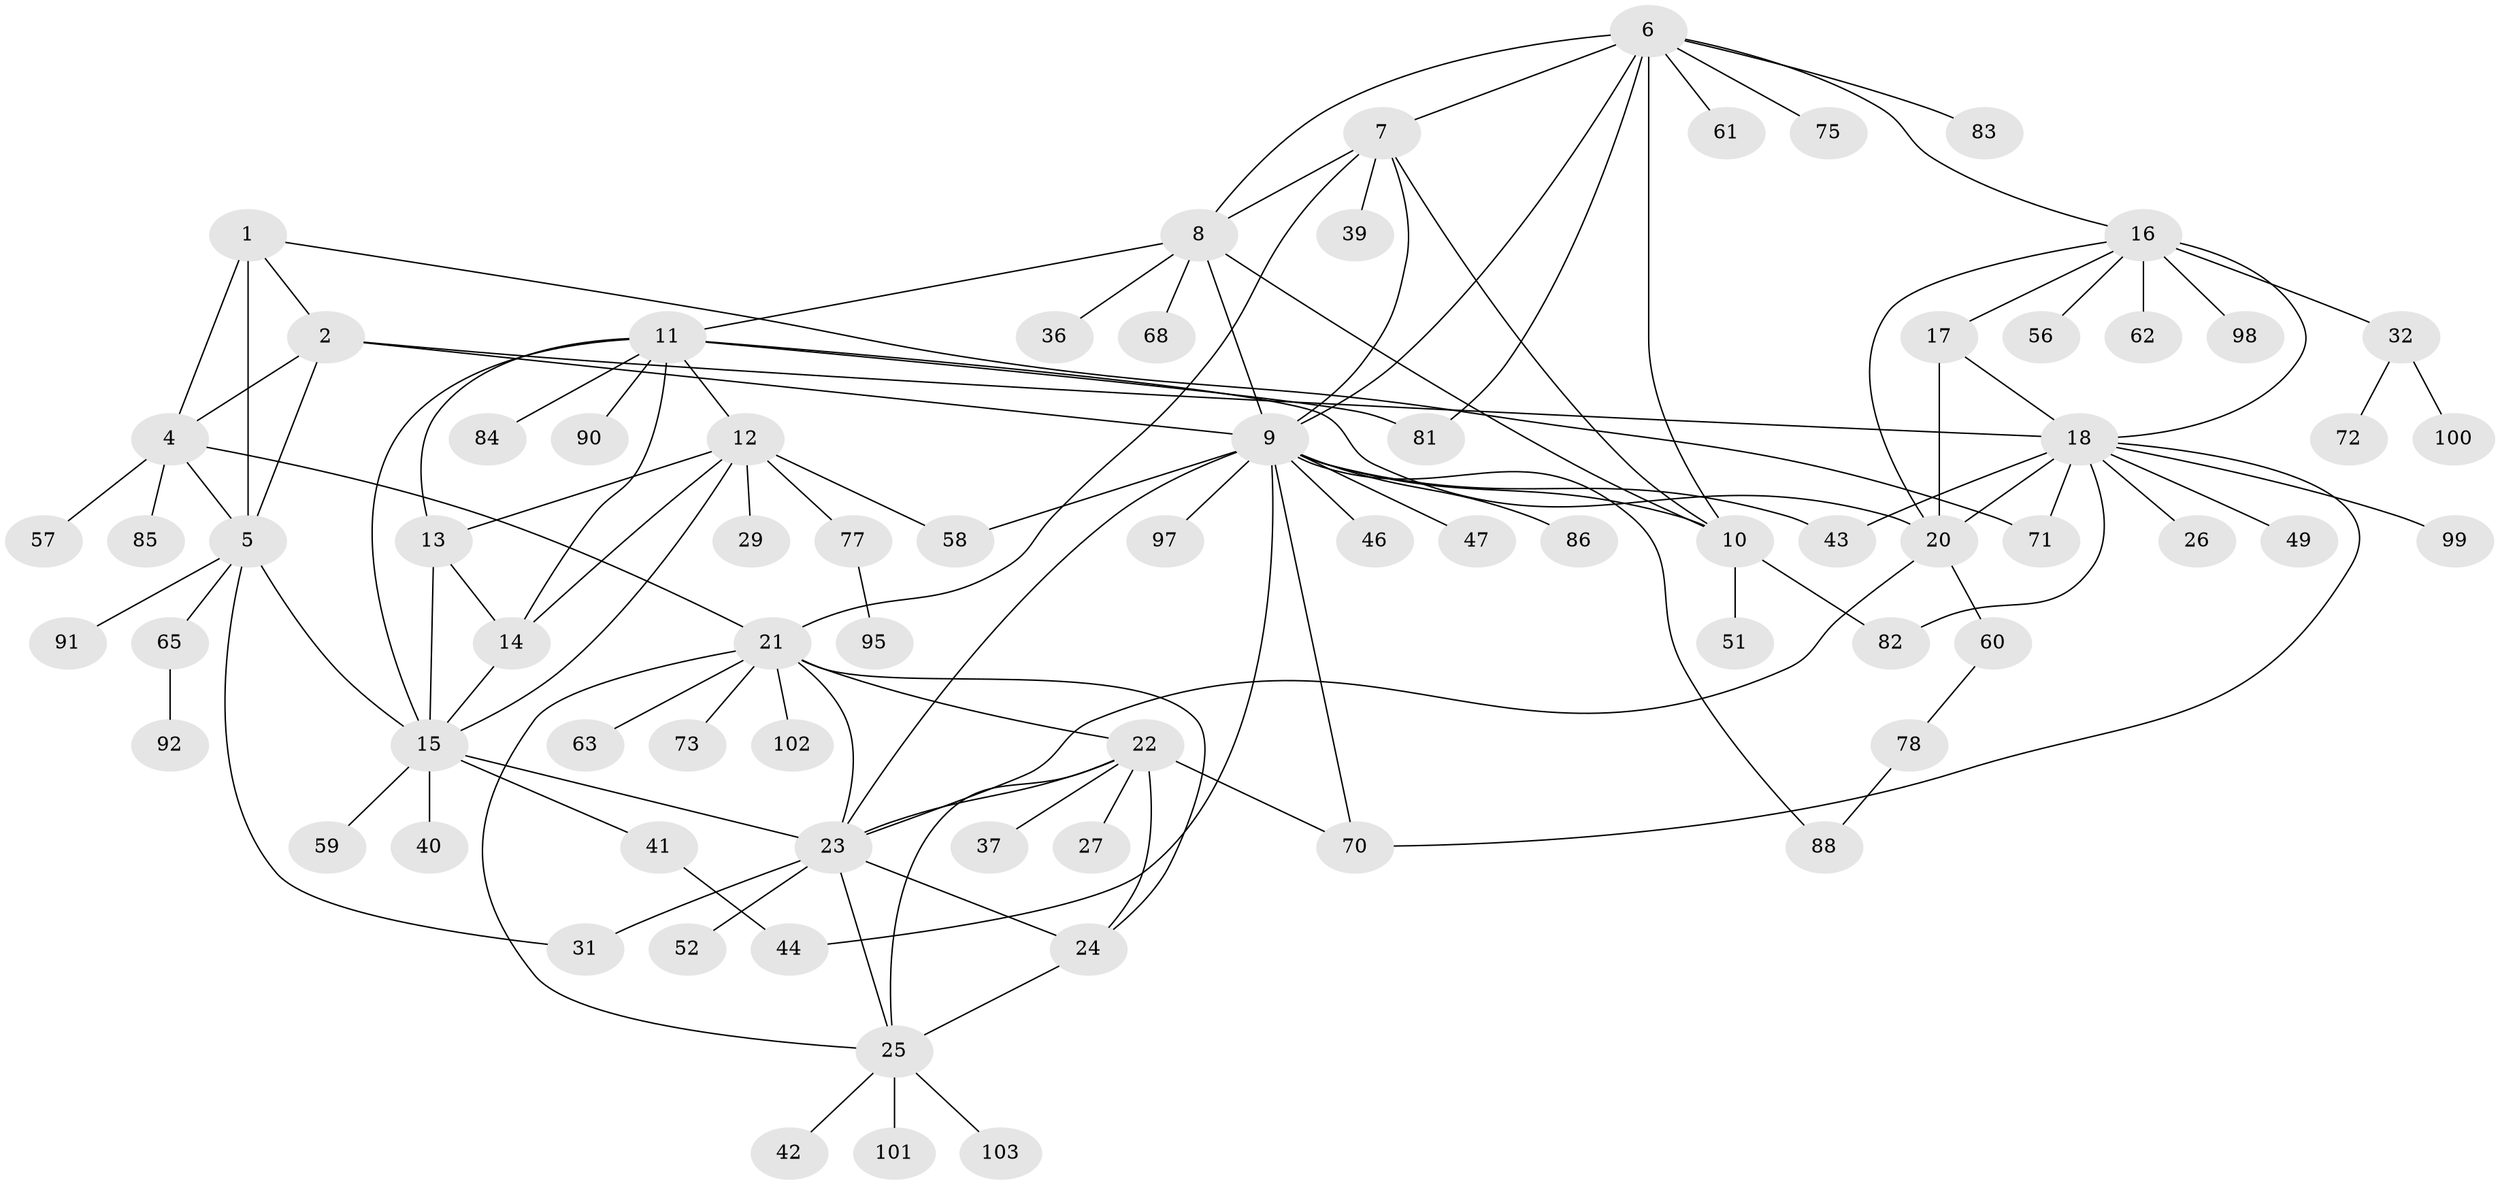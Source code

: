 // original degree distribution, {5: 0.037037037037037035, 6: 0.009259259259259259, 4: 0.037037037037037035, 8: 0.046296296296296294, 9: 0.027777777777777776, 10: 0.037037037037037035, 7: 0.027777777777777776, 15: 0.009259259259259259, 12: 0.009259259259259259, 2: 0.23148148148148148, 1: 0.5092592592592593, 3: 0.018518518518518517}
// Generated by graph-tools (version 1.1) at 2025/42/03/06/25 10:42:14]
// undirected, 76 vertices, 116 edges
graph export_dot {
graph [start="1"]
  node [color=gray90,style=filled];
  1 [super="+3"];
  2;
  4 [super="+48"];
  5 [super="+50"];
  6 [super="+87"];
  7 [super="+28"];
  8 [super="+93"];
  9 [super="+96"];
  10 [super="+107"];
  11 [super="+30"];
  12 [super="+54"];
  13 [super="+38"];
  14 [super="+35"];
  15 [super="+94"];
  16 [super="+55"];
  17;
  18 [super="+19"];
  20;
  21 [super="+45"];
  22 [super="+64"];
  23 [super="+79"];
  24 [super="+80"];
  25 [super="+66"];
  26 [super="+34"];
  27;
  29;
  31 [super="+106"];
  32 [super="+33"];
  36 [super="+74"];
  37;
  39;
  40;
  41;
  42 [super="+53"];
  43;
  44;
  46;
  47;
  49;
  51;
  52;
  56;
  57 [super="+89"];
  58;
  59;
  60 [super="+67"];
  61;
  62 [super="+69"];
  63;
  65;
  68;
  70 [super="+76"];
  71;
  72;
  73;
  75;
  77;
  78;
  81;
  82;
  83;
  84;
  85;
  86;
  88;
  90 [super="+105"];
  91;
  92 [super="+108"];
  95;
  97;
  98;
  99;
  100;
  101;
  102;
  103 [super="+104"];
  1 -- 2 [weight=2];
  1 -- 4 [weight=2];
  1 -- 5 [weight=2];
  1 -- 71;
  2 -- 4;
  2 -- 5;
  2 -- 9;
  2 -- 18;
  4 -- 5;
  4 -- 21;
  4 -- 57;
  4 -- 85;
  5 -- 15;
  5 -- 31;
  5 -- 65;
  5 -- 91;
  6 -- 7;
  6 -- 8;
  6 -- 9;
  6 -- 10;
  6 -- 16;
  6 -- 61;
  6 -- 75;
  6 -- 81;
  6 -- 83;
  7 -- 8;
  7 -- 9;
  7 -- 10;
  7 -- 21;
  7 -- 39;
  8 -- 9;
  8 -- 10;
  8 -- 11;
  8 -- 36;
  8 -- 68;
  9 -- 10;
  9 -- 43;
  9 -- 44;
  9 -- 46;
  9 -- 47;
  9 -- 58;
  9 -- 86;
  9 -- 88;
  9 -- 23;
  9 -- 97;
  9 -- 70;
  10 -- 51;
  10 -- 82;
  11 -- 12;
  11 -- 13;
  11 -- 14;
  11 -- 15;
  11 -- 20;
  11 -- 81;
  11 -- 84;
  11 -- 90;
  12 -- 13;
  12 -- 14;
  12 -- 15;
  12 -- 29;
  12 -- 58;
  12 -- 77;
  13 -- 14;
  13 -- 15;
  14 -- 15;
  15 -- 23;
  15 -- 40;
  15 -- 41;
  15 -- 59;
  16 -- 17;
  16 -- 18 [weight=2];
  16 -- 20;
  16 -- 32;
  16 -- 56;
  16 -- 62;
  16 -- 98;
  17 -- 18 [weight=2];
  17 -- 20;
  18 -- 20 [weight=2];
  18 -- 26;
  18 -- 43;
  18 -- 49;
  18 -- 70;
  18 -- 71;
  18 -- 82;
  18 -- 99;
  20 -- 23;
  20 -- 60;
  21 -- 22;
  21 -- 23;
  21 -- 24;
  21 -- 25;
  21 -- 63;
  21 -- 102;
  21 -- 73;
  22 -- 23;
  22 -- 24;
  22 -- 25;
  22 -- 27;
  22 -- 37;
  22 -- 70;
  23 -- 24;
  23 -- 25;
  23 -- 31;
  23 -- 52;
  24 -- 25;
  25 -- 42;
  25 -- 101;
  25 -- 103;
  32 -- 72;
  32 -- 100;
  41 -- 44;
  60 -- 78;
  65 -- 92;
  77 -- 95;
  78 -- 88;
}
